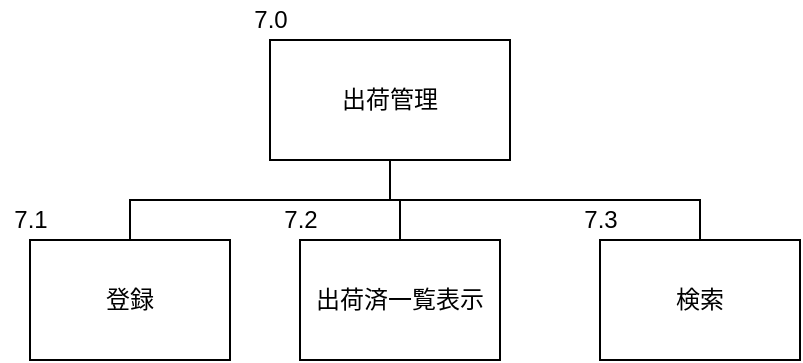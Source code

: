 <mxfile version="12.1.0" type="device" pages="1"><diagram id="brmaYSuUtpz43JoOhFJS" name="Page-1"><mxGraphModel dx="838" dy="481" grid="1" gridSize="10" guides="1" tooltips="1" connect="1" arrows="1" fold="1" page="1" pageScale="1" pageWidth="827" pageHeight="1169" math="0" shadow="0"><root><mxCell id="0"/><mxCell id="1" parent="0"/><UserObject label="出荷管理" treeRoot="1" id="NxSUnIjxdqNsWALujQt5-1"><mxCell style="whiteSpace=wrap;html=1;align=center;treeFolding=1;treeMoving=1;container=1;recursiveResize=0;" parent="1" vertex="1"><mxGeometry x="260" y="150" width="120" height="60" as="geometry"/></mxCell></UserObject><mxCell id="NxSUnIjxdqNsWALujQt5-4" value="出荷済一覧表示" style="whiteSpace=wrap;html=1;align=center;verticalAlign=middle;container=1;recursiveResize=0;treeFolding=1;treeMoving=1;" parent="1" vertex="1"><mxGeometry x="275" y="250" width="100" height="60" as="geometry"/></mxCell><mxCell id="NxSUnIjxdqNsWALujQt5-5" value="" style="edgeStyle=elbowEdgeStyle;elbow=vertical;startArrow=none;endArrow=none;rounded=0;exitX=0.5;exitY=1;exitDx=0;exitDy=0;" parent="1" source="NxSUnIjxdqNsWALujQt5-1" target="NxSUnIjxdqNsWALujQt5-4" edge="1"><mxGeometry relative="1" as="geometry"><mxPoint x="110" y="210" as="sourcePoint"/></mxGeometry></mxCell><mxCell id="NxSUnIjxdqNsWALujQt5-6" value="登録" style="whiteSpace=wrap;html=1;align=center;verticalAlign=middle;container=1;recursiveResize=0;treeFolding=1;treeMoving=1;" parent="1" vertex="1"><mxGeometry x="140" y="250" width="100" height="60" as="geometry"/></mxCell><mxCell id="E6pFx4uZJau1wFeHv9x6-2" value="7.1" style="text;html=1;resizable=0;autosize=1;align=center;verticalAlign=middle;points=[];fillColor=none;strokeColor=none;rounded=0;" parent="NxSUnIjxdqNsWALujQt5-6" vertex="1"><mxGeometry x="-15" y="-20" width="30" height="20" as="geometry"/></mxCell><mxCell id="NxSUnIjxdqNsWALujQt5-7" value="" style="edgeStyle=elbowEdgeStyle;elbow=vertical;startArrow=none;endArrow=none;rounded=0;" parent="1" target="NxSUnIjxdqNsWALujQt5-6" edge="1"><mxGeometry relative="1" as="geometry"><mxPoint x="320" y="230" as="sourcePoint"/><Array as="points"><mxPoint x="260" y="230"/></Array></mxGeometry></mxCell><mxCell id="E6pFx4uZJau1wFeHv9x6-1" value="7.0" style="text;html=1;resizable=0;autosize=1;align=center;verticalAlign=middle;points=[];fillColor=none;strokeColor=none;rounded=0;" parent="1" vertex="1"><mxGeometry x="245" y="130" width="30" height="20" as="geometry"/></mxCell><mxCell id="E6pFx4uZJau1wFeHv9x6-3" value="7.2" style="text;html=1;resizable=0;autosize=1;align=center;verticalAlign=middle;points=[];fillColor=none;strokeColor=none;rounded=0;" parent="1" vertex="1"><mxGeometry x="260" y="230" width="30" height="20" as="geometry"/></mxCell><mxCell id="ZU53HSyH1sXRpyssYzR_-1" value="検索" style="whiteSpace=wrap;html=1;align=center;verticalAlign=middle;container=1;recursiveResize=0;treeFolding=1;treeMoving=1;" vertex="1" parent="1"><mxGeometry x="425" y="250" width="100" height="60" as="geometry"/></mxCell><mxCell id="ZU53HSyH1sXRpyssYzR_-2" value="7.3" style="text;html=1;resizable=0;autosize=1;align=center;verticalAlign=middle;points=[];fillColor=none;strokeColor=none;rounded=0;" vertex="1" parent="1"><mxGeometry x="410" y="230" width="30" height="20" as="geometry"/></mxCell><mxCell id="ZU53HSyH1sXRpyssYzR_-3" value="" style="edgeStyle=elbowEdgeStyle;elbow=vertical;startArrow=none;endArrow=none;rounded=0;entryX=0.5;entryY=0;entryDx=0;entryDy=0;" edge="1" parent="1" target="ZU53HSyH1sXRpyssYzR_-1"><mxGeometry relative="1" as="geometry"><mxPoint x="320" y="210" as="sourcePoint"/><mxPoint x="335" y="260" as="targetPoint"/></mxGeometry></mxCell></root></mxGraphModel></diagram></mxfile>